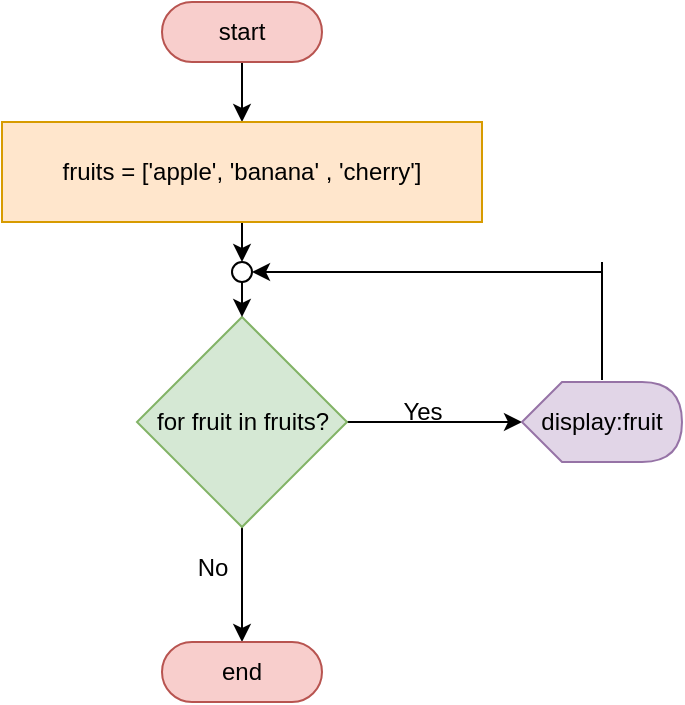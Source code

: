 <mxfile>
    <diagram id="e66Qdc16qDV41y0FC7B7" name="Page-1">
        <mxGraphModel dx="1085" dy="562" grid="1" gridSize="10" guides="1" tooltips="1" connect="1" arrows="1" fold="1" page="1" pageScale="1" pageWidth="850" pageHeight="1100" math="0" shadow="0">
            <root>
                <mxCell id="0"/>
                <mxCell id="1" parent="0"/>
                <mxCell id="8" value="" style="edgeStyle=none;html=1;entryX=0.5;entryY=0;entryDx=0;entryDy=0;" edge="1" parent="1" source="2" target="3">
                    <mxGeometry relative="1" as="geometry"/>
                </mxCell>
                <mxCell id="2" value="start" style="html=1;dashed=0;whiteSpace=wrap;shape=mxgraph.dfd.start;fillColor=#f8cecc;strokeColor=#b85450;" vertex="1" parent="1">
                    <mxGeometry x="335" y="100" width="80" height="30" as="geometry"/>
                </mxCell>
                <mxCell id="10" value="" style="edgeStyle=none;html=1;entryX=0.5;entryY=0;entryDx=0;entryDy=0;" edge="1" parent="1" source="3" target="9">
                    <mxGeometry relative="1" as="geometry"/>
                </mxCell>
                <mxCell id="3" value="&lt;p data-pm-slice=&quot;0 0 []&quot;&gt;fruits = [&#39;apple&#39;, &#39;banana&#39; , &#39;cherry&#39;]&lt;/p&gt;" style="rounded=0;whiteSpace=wrap;html=1;fillColor=#ffe6cc;strokeColor=#d79b00;" vertex="1" parent="1">
                    <mxGeometry x="255" y="160" width="240" height="50" as="geometry"/>
                </mxCell>
                <mxCell id="14" value="" style="edgeStyle=none;html=1;" edge="1" parent="1" source="4" target="5">
                    <mxGeometry relative="1" as="geometry"/>
                </mxCell>
                <mxCell id="15" value="" style="edgeStyle=none;html=1;" edge="1" parent="1" source="4" target="6">
                    <mxGeometry relative="1" as="geometry"/>
                </mxCell>
                <mxCell id="4" value="for fruit in fruits?" style="rhombus;whiteSpace=wrap;html=1;fillColor=#d5e8d4;strokeColor=#82b366;" vertex="1" parent="1">
                    <mxGeometry x="322.5" y="257.5" width="105" height="105" as="geometry"/>
                </mxCell>
                <mxCell id="5" value="display:fruit" style="shape=display;whiteSpace=wrap;html=1;fillColor=#e1d5e7;strokeColor=#9673a6;" vertex="1" parent="1">
                    <mxGeometry x="515" y="290" width="80" height="40" as="geometry"/>
                </mxCell>
                <mxCell id="6" value="end" style="html=1;dashed=0;whiteSpace=wrap;shape=mxgraph.dfd.start;fillColor=#f8cecc;strokeColor=#b85450;" vertex="1" parent="1">
                    <mxGeometry x="335" y="420" width="80" height="30" as="geometry"/>
                </mxCell>
                <mxCell id="11" value="" style="edgeStyle=none;html=1;" edge="1" parent="1" source="9" target="4">
                    <mxGeometry relative="1" as="geometry"/>
                </mxCell>
                <mxCell id="9" value="" style="ellipse;whiteSpace=wrap;html=1;aspect=fixed;" vertex="1" parent="1">
                    <mxGeometry x="370" y="230" width="10" height="10" as="geometry"/>
                </mxCell>
                <mxCell id="12" value="" style="endArrow=none;html=1;exitX=0;exitY=0;exitDx=40;exitDy=0;exitPerimeter=0;jumpSize=2;" edge="1" parent="1">
                    <mxGeometry width="50" height="50" relative="1" as="geometry">
                        <mxPoint x="555" y="289" as="sourcePoint"/>
                        <mxPoint x="555" y="230" as="targetPoint"/>
                    </mxGeometry>
                </mxCell>
                <mxCell id="13" value="" style="endArrow=classic;html=1;entryX=1;entryY=0.5;entryDx=0;entryDy=0;" edge="1" parent="1" target="9">
                    <mxGeometry width="50" height="50" relative="1" as="geometry">
                        <mxPoint x="555" y="235" as="sourcePoint"/>
                        <mxPoint x="535" y="220" as="targetPoint"/>
                    </mxGeometry>
                </mxCell>
                <mxCell id="16" value="Yes" style="text;html=1;align=center;verticalAlign=middle;resizable=0;points=[];autosize=1;strokeColor=none;fillColor=none;" vertex="1" parent="1">
                    <mxGeometry x="445" y="290" width="40" height="30" as="geometry"/>
                </mxCell>
                <mxCell id="17" value="No" style="text;html=1;align=center;verticalAlign=middle;resizable=0;points=[];autosize=1;strokeColor=none;fillColor=none;" vertex="1" parent="1">
                    <mxGeometry x="340" y="368" width="40" height="30" as="geometry"/>
                </mxCell>
            </root>
        </mxGraphModel>
    </diagram>
</mxfile>
